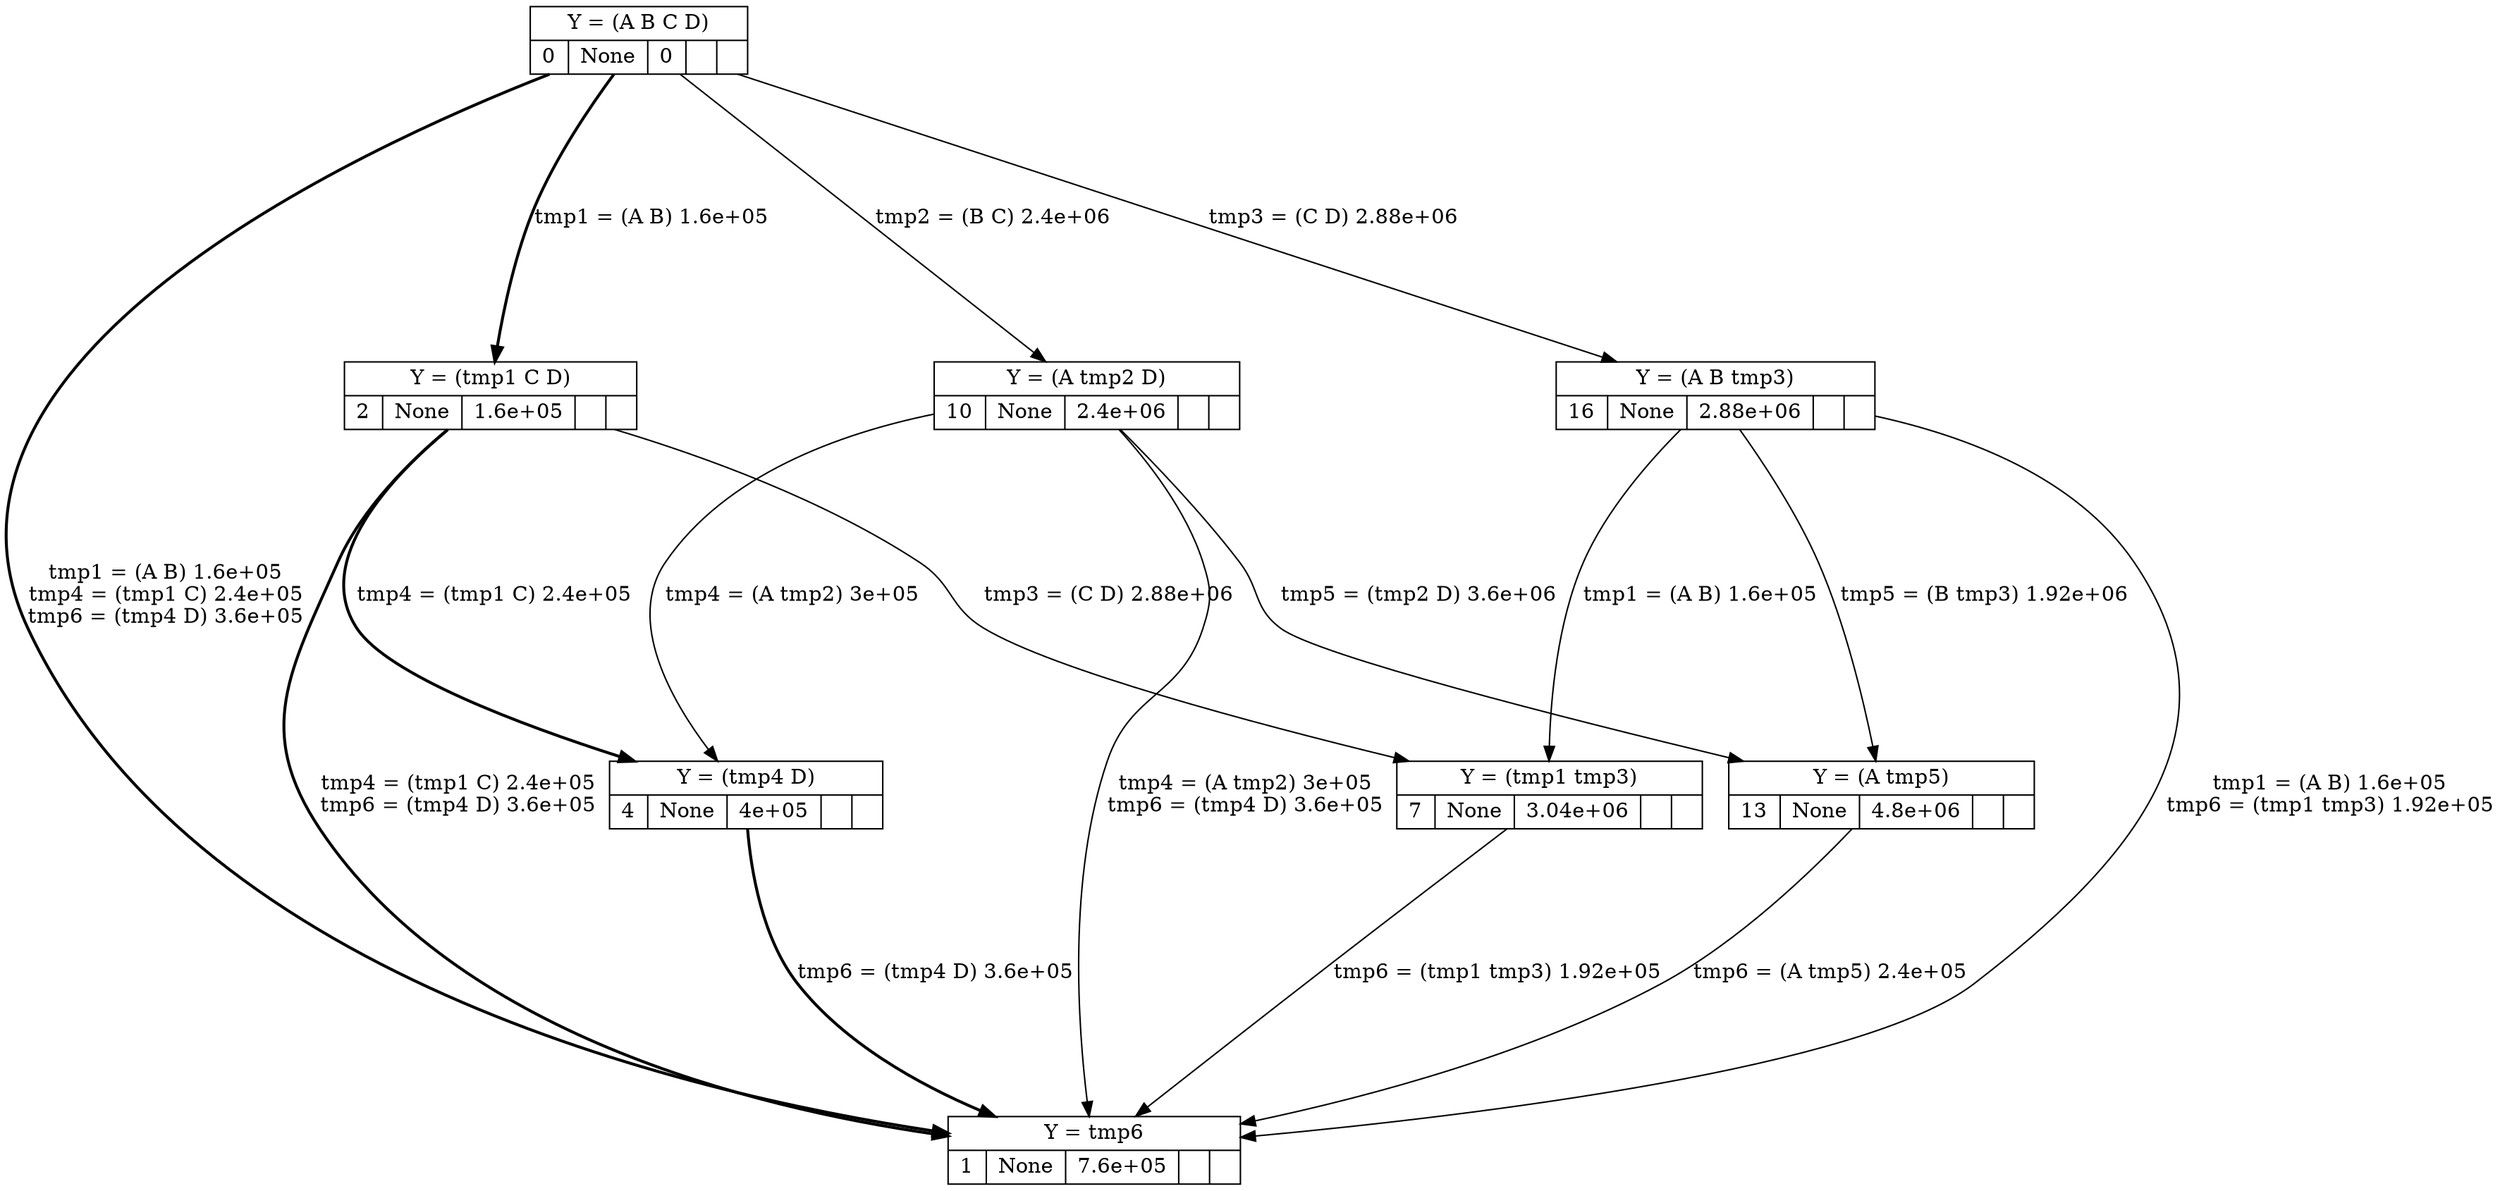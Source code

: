 digraph G {
ranksep=2.5;
rankdir=TB;
node0 [shape=record, label="{ Y = (A B C D) |{ 0 | None | 0 |  |  } }"];
node0 -> node1 [style=bold, label="tmp1 = (A B) 1.6e+05
tmp4 = (tmp1 C) 2.4e+05
tmp6 = (tmp4 D) 3.6e+05"];
node0 -> node2 [style=bold, label="tmp1 = (A B) 1.6e+05"];
node0 -> node10 [label="tmp2 = (B C) 2.4e+06"];
node0 -> node16 [label="tmp3 = (C D) 2.88e+06"];

node1 [shape=record, label="{ Y = tmp6 |{ 1 | None | 7.6e+05 |  |  } }"];

node2 [shape=record, label="{ Y = (tmp1 C D) |{ 2 | None | 1.6e+05 |  |  } }"];
node2 -> node1 [style=bold, label="tmp4 = (tmp1 C) 2.4e+05
tmp6 = (tmp4 D) 3.6e+05"];
node2 -> node4 [style=bold, label="tmp4 = (tmp1 C) 2.4e+05"];
node2 -> node7 [label="tmp3 = (C D) 2.88e+06"];

node4 [shape=record, label="{ Y = (tmp4 D) |{ 4 | None | 4e+05 |  |  } }"];
node4 -> node1 [style=bold, label="tmp6 = (tmp4 D) 3.6e+05"];

node7 [shape=record, label="{ Y = (tmp1 tmp3) |{ 7 | None | 3.04e+06 |  |  } }"];
node7 -> node1 [label="tmp6 = (tmp1 tmp3) 1.92e+05"];

node10 [shape=record, label="{ Y = (A tmp2 D) |{ 10 | None | 2.4e+06 |  |  } }"];
node10 -> node1 [label="tmp4 = (A tmp2) 3e+05
tmp6 = (tmp4 D) 3.6e+05"];
node10 -> node4 [label="tmp4 = (A tmp2) 3e+05"];
node10 -> node13 [label="tmp5 = (tmp2 D) 3.6e+06"];

node13 [shape=record, label="{ Y = (A tmp5) |{ 13 | None | 4.8e+06 |  |  } }"];
node13 -> node1 [label="tmp6 = (A tmp5) 2.4e+05"];

node16 [shape=record, label="{ Y = (A B tmp3) |{ 16 | None | 2.88e+06 |  |  } }"];
node16 -> node1 [label="tmp1 = (A B) 1.6e+05
tmp6 = (tmp1 tmp3) 1.92e+05"];
node16 -> node7 [label="tmp1 = (A B) 1.6e+05"];
node16 -> node13 [label="tmp5 = (B tmp3) 1.92e+06"];

}